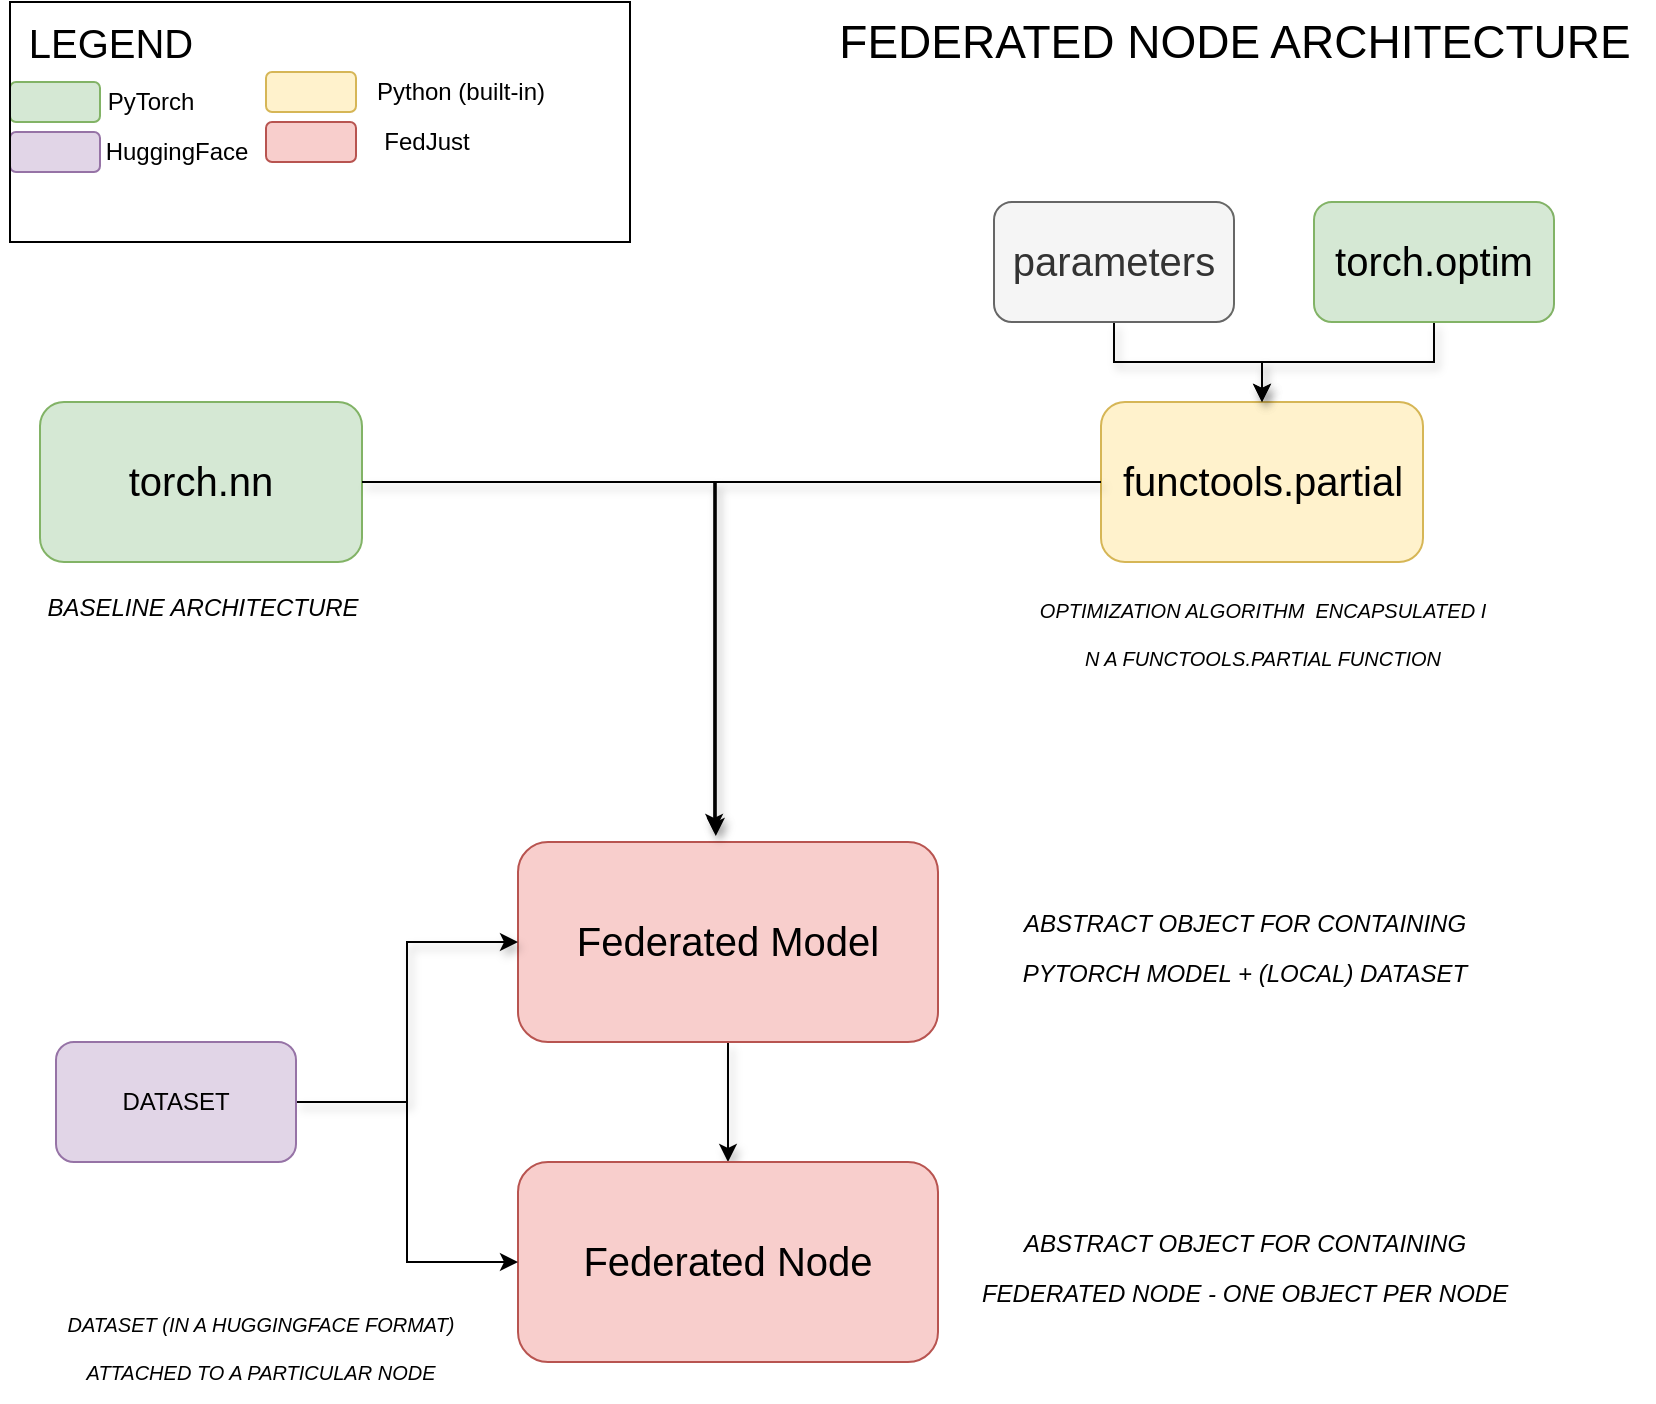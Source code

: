<mxfile version="22.1.18" type="device">
  <diagram name="Page-1" id="jegmaKRD4-4-5yJe18Ii">
    <mxGraphModel dx="1434" dy="870" grid="1" gridSize="10" guides="1" tooltips="1" connect="1" arrows="1" fold="1" page="1" pageScale="1" pageWidth="827" pageHeight="1169" math="0" shadow="0">
      <root>
        <mxCell id="0" />
        <mxCell id="1" parent="0" />
        <mxCell id="VW96R46CH2rZdywcjsgU-15" style="edgeStyle=orthogonalEdgeStyle;rounded=0;hachureGap=4;orthogonalLoop=1;jettySize=auto;html=1;entryX=0.5;entryY=0;entryDx=0;entryDy=0;fontFamily=Architects Daughter;fontSource=https%3A%2F%2Ffonts.googleapis.com%2Fcss%3Ffamily%3DArchitects%2BDaughter;fontSize=16;shadow=1;" edge="1" parent="1" source="VW96R46CH2rZdywcjsgU-1" target="VW96R46CH2rZdywcjsgU-14">
          <mxGeometry relative="1" as="geometry" />
        </mxCell>
        <mxCell id="VW96R46CH2rZdywcjsgU-1" value="&lt;font face=&quot;Helvetica&quot;&gt;Federated Model&lt;/font&gt;" style="rounded=1;whiteSpace=wrap;html=1;hachureGap=4;fontFamily=Architects Daughter;fontSource=https%3A%2F%2Ffonts.googleapis.com%2Fcss%3Ffamily%3DArchitects%2BDaughter;fontSize=20;fillColor=#f8cecc;strokeColor=#b85450;" vertex="1" parent="1">
          <mxGeometry x="259" y="420" width="210" height="100" as="geometry" />
        </mxCell>
        <mxCell id="VW96R46CH2rZdywcjsgU-2" value="&lt;font face=&quot;Helvetica&quot;&gt;functools.partial&lt;/font&gt;" style="rounded=1;whiteSpace=wrap;html=1;hachureGap=4;fontFamily=Architects Daughter;fontSource=https%3A%2F%2Ffonts.googleapis.com%2Fcss%3Ffamily%3DArchitects%2BDaughter;fontSize=20;fillColor=#fff2cc;strokeColor=#d6b656;" vertex="1" parent="1">
          <mxGeometry x="550.5" y="200" width="161" height="80" as="geometry" />
        </mxCell>
        <mxCell id="VW96R46CH2rZdywcjsgU-4" style="edgeStyle=orthogonalEdgeStyle;rounded=0;hachureGap=4;orthogonalLoop=1;jettySize=auto;html=1;entryX=0.5;entryY=0;entryDx=0;entryDy=0;fontFamily=Architects Daughter;fontSource=https%3A%2F%2Ffonts.googleapis.com%2Fcss%3Ffamily%3DArchitects%2BDaughter;fontSize=16;shadow=1;" edge="1" parent="1" source="VW96R46CH2rZdywcjsgU-3" target="VW96R46CH2rZdywcjsgU-2">
          <mxGeometry relative="1" as="geometry" />
        </mxCell>
        <mxCell id="VW96R46CH2rZdywcjsgU-3" value="&lt;font face=&quot;Helvetica&quot;&gt;torch.optim&lt;/font&gt;" style="whiteSpace=wrap;html=1;hachureGap=4;fontFamily=Architects Daughter;fontSource=https%3A%2F%2Ffonts.googleapis.com%2Fcss%3Ffamily%3DArchitects%2BDaughter;fontSize=20;fillColor=#d5e8d4;strokeColor=#82b366;rounded=1;" vertex="1" parent="1">
          <mxGeometry x="657" y="100" width="120" height="60" as="geometry" />
        </mxCell>
        <mxCell id="VW96R46CH2rZdywcjsgU-6" style="edgeStyle=orthogonalEdgeStyle;rounded=0;hachureGap=4;orthogonalLoop=1;jettySize=auto;html=1;entryX=0.5;entryY=0;entryDx=0;entryDy=0;fontFamily=Architects Daughter;fontSource=https%3A%2F%2Ffonts.googleapis.com%2Fcss%3Ffamily%3DArchitects%2BDaughter;fontSize=16;shadow=1;" edge="1" parent="1" source="VW96R46CH2rZdywcjsgU-5" target="VW96R46CH2rZdywcjsgU-2">
          <mxGeometry relative="1" as="geometry" />
        </mxCell>
        <mxCell id="VW96R46CH2rZdywcjsgU-5" value="&lt;font face=&quot;Helvetica&quot;&gt;parameters&lt;/font&gt;" style="whiteSpace=wrap;html=1;hachureGap=4;fontFamily=Architects Daughter;fontSource=https%3A%2F%2Ffonts.googleapis.com%2Fcss%3Ffamily%3DArchitects%2BDaughter;fontSize=20;fillColor=#f5f5f5;strokeColor=#666666;fontColor=#333333;rounded=1;" vertex="1" parent="1">
          <mxGeometry x="497" y="100" width="120" height="60" as="geometry" />
        </mxCell>
        <mxCell id="VW96R46CH2rZdywcjsgU-7" style="edgeStyle=orthogonalEdgeStyle;rounded=0;hachureGap=4;orthogonalLoop=1;jettySize=auto;html=1;entryX=0.471;entryY=-0.03;entryDx=0;entryDy=0;entryPerimeter=0;fontFamily=Architects Daughter;fontSource=https%3A%2F%2Ffonts.googleapis.com%2Fcss%3Ffamily%3DArchitects%2BDaughter;fontSize=16;shadow=1;" edge="1" parent="1" source="VW96R46CH2rZdywcjsgU-2" target="VW96R46CH2rZdywcjsgU-1">
          <mxGeometry relative="1" as="geometry" />
        </mxCell>
        <mxCell id="VW96R46CH2rZdywcjsgU-9" value="&lt;font face=&quot;Helvetica&quot;&gt;torch.nn&lt;/font&gt;" style="rounded=1;whiteSpace=wrap;html=1;hachureGap=4;fontFamily=Architects Daughter;fontSource=https%3A%2F%2Ffonts.googleapis.com%2Fcss%3Ffamily%3DArchitects%2BDaughter;fontSize=20;fillColor=#d5e8d4;strokeColor=#82b366;" vertex="1" parent="1">
          <mxGeometry x="20" y="200" width="161" height="80" as="geometry" />
        </mxCell>
        <mxCell id="VW96R46CH2rZdywcjsgU-10" style="edgeStyle=orthogonalEdgeStyle;rounded=0;hachureGap=4;orthogonalLoop=1;jettySize=auto;html=1;entryX=0.467;entryY=-0.05;entryDx=0;entryDy=0;entryPerimeter=0;fontFamily=Architects Daughter;fontSource=https%3A%2F%2Ffonts.googleapis.com%2Fcss%3Ffamily%3DArchitects%2BDaughter;fontSize=16;shadow=1;" edge="1" parent="1" source="VW96R46CH2rZdywcjsgU-9" target="VW96R46CH2rZdywcjsgU-1">
          <mxGeometry relative="1" as="geometry" />
        </mxCell>
        <mxCell id="VW96R46CH2rZdywcjsgU-11" value="&lt;font size=&quot;1&quot; face=&quot;Helvetica&quot;&gt;&lt;i style=&quot;font-size: 12px;&quot;&gt;BASELINE ARCHITECTURE&lt;/i&gt;&lt;/font&gt;" style="text;html=1;align=center;verticalAlign=middle;resizable=0;points=[];autosize=1;strokeColor=none;fillColor=none;fontSize=20;fontFamily=Architects Daughter;" vertex="1" parent="1">
          <mxGeometry x="10.5" y="280" width="180" height="40" as="geometry" />
        </mxCell>
        <mxCell id="VW96R46CH2rZdywcjsgU-12" value="&lt;font style=&quot;font-size: 10px;&quot; face=&quot;Helvetica&quot;&gt;&lt;i&gt;OPTIMIZATION ALGORITHM&amp;nbsp; ENCAPSULATED I&lt;br&gt;N A FUNCTOOLS.PARTIAL FUNCTION&lt;br&gt;&lt;br&gt;&lt;/i&gt;&lt;/font&gt;" style="text;html=1;align=center;verticalAlign=middle;resizable=0;points=[];autosize=1;strokeColor=none;fillColor=none;fontSize=20;fontFamily=Architects Daughter;" vertex="1" parent="1">
          <mxGeometry x="506" y="280" width="250" height="90" as="geometry" />
        </mxCell>
        <mxCell id="VW96R46CH2rZdywcjsgU-13" value="&lt;font face=&quot;Helvetica&quot;&gt;&lt;span style=&quot;font-size: 12px;&quot;&gt;&lt;i&gt;ABSTRACT OBJECT FOR CONTAINING&lt;br&gt;PYTORCH MODEL + (LOCAL) DATASET&lt;br&gt;&lt;/i&gt;&lt;/span&gt;&lt;/font&gt;" style="text;html=1;align=center;verticalAlign=middle;resizable=0;points=[];autosize=1;strokeColor=none;fillColor=none;fontSize=20;fontFamily=Architects Daughter;" vertex="1" parent="1">
          <mxGeometry x="497" y="440" width="250" height="60" as="geometry" />
        </mxCell>
        <mxCell id="VW96R46CH2rZdywcjsgU-14" value="&lt;font face=&quot;Helvetica&quot;&gt;Federated Node&lt;/font&gt;" style="rounded=1;whiteSpace=wrap;html=1;hachureGap=4;fontFamily=Architects Daughter;fontSource=https%3A%2F%2Ffonts.googleapis.com%2Fcss%3Ffamily%3DArchitects%2BDaughter;fontSize=20;fillColor=#f8cecc;strokeColor=#b85450;" vertex="1" parent="1">
          <mxGeometry x="259" y="580" width="210" height="100" as="geometry" />
        </mxCell>
        <mxCell id="VW96R46CH2rZdywcjsgU-16" value="&lt;font face=&quot;Helvetica&quot;&gt;&lt;span style=&quot;font-size: 12px;&quot;&gt;&lt;i&gt;ABSTRACT OBJECT FOR CONTAINING&lt;br&gt;FEDERATED NODE - ONE OBJECT PER NODE&lt;br&gt;&lt;/i&gt;&lt;/span&gt;&lt;/font&gt;" style="text;html=1;align=center;verticalAlign=middle;resizable=0;points=[];autosize=1;strokeColor=none;fillColor=none;fontSize=20;fontFamily=Architects Daughter;" vertex="1" parent="1">
          <mxGeometry x="477" y="600" width="290" height="60" as="geometry" />
        </mxCell>
        <mxCell id="VW96R46CH2rZdywcjsgU-20" value="LEGEND" style="text;html=1;align=center;verticalAlign=middle;resizable=0;points=[];autosize=1;strokeColor=none;fillColor=none;fontSize=20;fontFamily=Helvetica;" vertex="1" parent="1">
          <mxGeometry width="110" height="40" as="geometry" />
        </mxCell>
        <mxCell id="VW96R46CH2rZdywcjsgU-21" value="" style="whiteSpace=wrap;html=1;hachureGap=4;fontFamily=Architects Daughter;fontSource=https%3A%2F%2Ffonts.googleapis.com%2Fcss%3Ffamily%3DArchitects%2BDaughter;fontSize=20;fillColor=#d5e8d4;strokeColor=#82b366;rounded=1;" vertex="1" parent="1">
          <mxGeometry x="5" y="40" width="45" height="20" as="geometry" />
        </mxCell>
        <mxCell id="VW96R46CH2rZdywcjsgU-23" value="PyTorch" style="text;html=1;align=center;verticalAlign=middle;resizable=0;points=[];autosize=1;strokeColor=none;fillColor=none;" vertex="1" parent="1">
          <mxGeometry x="40" y="35" width="70" height="30" as="geometry" />
        </mxCell>
        <mxCell id="VW96R46CH2rZdywcjsgU-24" value="" style="whiteSpace=wrap;html=1;hachureGap=4;fontFamily=Architects Daughter;fontSource=https%3A%2F%2Ffonts.googleapis.com%2Fcss%3Ffamily%3DArchitects%2BDaughter;fontSize=20;fillColor=#e1d5e7;strokeColor=#9673a6;rounded=1;" vertex="1" parent="1">
          <mxGeometry x="5" y="65" width="45" height="20" as="geometry" />
        </mxCell>
        <mxCell id="VW96R46CH2rZdywcjsgU-25" value="HuggingFace" style="text;html=1;align=center;verticalAlign=middle;resizable=0;points=[];autosize=1;strokeColor=none;fillColor=none;" vertex="1" parent="1">
          <mxGeometry x="43" y="60" width="90" height="30" as="geometry" />
        </mxCell>
        <mxCell id="VW96R46CH2rZdywcjsgU-26" value="" style="whiteSpace=wrap;html=1;hachureGap=4;fontFamily=Architects Daughter;fontSource=https%3A%2F%2Ffonts.googleapis.com%2Fcss%3Ffamily%3DArchitects%2BDaughter;fontSize=20;fillColor=#fff2cc;strokeColor=#d6b656;rounded=1;" vertex="1" parent="1">
          <mxGeometry x="133" y="35" width="45" height="20" as="geometry" />
        </mxCell>
        <mxCell id="VW96R46CH2rZdywcjsgU-27" value="Python (built-in)" style="text;html=1;align=center;verticalAlign=middle;resizable=0;points=[];autosize=1;strokeColor=none;fillColor=none;" vertex="1" parent="1">
          <mxGeometry x="175" y="30" width="110" height="30" as="geometry" />
        </mxCell>
        <mxCell id="VW96R46CH2rZdywcjsgU-28" value="" style="whiteSpace=wrap;html=1;hachureGap=4;fontFamily=Architects Daughter;fontSource=https%3A%2F%2Ffonts.googleapis.com%2Fcss%3Ffamily%3DArchitects%2BDaughter;fontSize=20;fillColor=#f8cecc;strokeColor=#b85450;rounded=1;" vertex="1" parent="1">
          <mxGeometry x="133" y="60" width="45" height="20" as="geometry" />
        </mxCell>
        <mxCell id="VW96R46CH2rZdywcjsgU-29" value="FedJust" style="text;html=1;align=center;verticalAlign=middle;resizable=0;points=[];autosize=1;strokeColor=none;fillColor=none;" vertex="1" parent="1">
          <mxGeometry x="178" y="55" width="70" height="30" as="geometry" />
        </mxCell>
        <mxCell id="VW96R46CH2rZdywcjsgU-30" value="" style="rounded=0;whiteSpace=wrap;html=1;fillColor=none;" vertex="1" parent="1">
          <mxGeometry x="5" width="310" height="120" as="geometry" />
        </mxCell>
        <mxCell id="VW96R46CH2rZdywcjsgU-33" value="FEDERATED NODE ARCHITECTURE" style="text;html=1;align=center;verticalAlign=middle;resizable=0;points=[];autosize=1;strokeColor=none;fillColor=none;fontSize=23;" vertex="1" parent="1">
          <mxGeometry x="407" width="420" height="40" as="geometry" />
        </mxCell>
        <mxCell id="VW96R46CH2rZdywcjsgU-35" style="edgeStyle=orthogonalEdgeStyle;rounded=0;orthogonalLoop=1;jettySize=auto;html=1;entryX=0;entryY=0.5;entryDx=0;entryDy=0;shadow=1;" edge="1" parent="1" source="VW96R46CH2rZdywcjsgU-34" target="VW96R46CH2rZdywcjsgU-1">
          <mxGeometry relative="1" as="geometry" />
        </mxCell>
        <mxCell id="VW96R46CH2rZdywcjsgU-36" style="edgeStyle=orthogonalEdgeStyle;rounded=0;orthogonalLoop=1;jettySize=auto;html=1;exitX=1;exitY=0.5;exitDx=0;exitDy=0;entryX=0;entryY=0.5;entryDx=0;entryDy=0;" edge="1" parent="1" source="VW96R46CH2rZdywcjsgU-34" target="VW96R46CH2rZdywcjsgU-14">
          <mxGeometry relative="1" as="geometry" />
        </mxCell>
        <mxCell id="VW96R46CH2rZdywcjsgU-34" value="DATASET" style="rounded=1;whiteSpace=wrap;html=1;fillColor=#e1d5e7;strokeColor=#9673a6;glass=0;" vertex="1" parent="1">
          <mxGeometry x="28" y="520" width="120" height="60" as="geometry" />
        </mxCell>
        <mxCell id="VW96R46CH2rZdywcjsgU-38" value="&lt;font face=&quot;Helvetica&quot;&gt;&lt;span style=&quot;font-size: 12px;&quot;&gt;&lt;i&gt;&lt;br&gt;&lt;/i&gt;&lt;/span&gt;&lt;/font&gt;" style="text;html=1;align=center;verticalAlign=middle;resizable=0;points=[];autosize=1;strokeColor=none;fillColor=none;fontSize=20;fontFamily=Architects Daughter;" vertex="1" parent="1">
          <mxGeometry x="85" y="650" width="20" height="40" as="geometry" />
        </mxCell>
        <mxCell id="VW96R46CH2rZdywcjsgU-39" value="&lt;font style=&quot;font-size: 10px;&quot; face=&quot;Helvetica&quot;&gt;&lt;i&gt;DATASET (IN A HUGGINGFACE FORMAT) &lt;br&gt;ATTACHED TO A PARTICULAR NODE&lt;br&gt;&lt;/i&gt;&lt;/font&gt;" style="text;html=1;align=center;verticalAlign=middle;resizable=0;points=[];autosize=1;strokeColor=none;fillColor=none;fontSize=20;fontFamily=Architects Daughter;" vertex="1" parent="1">
          <mxGeometry x="20" y="640" width="220" height="60" as="geometry" />
        </mxCell>
      </root>
    </mxGraphModel>
  </diagram>
</mxfile>
